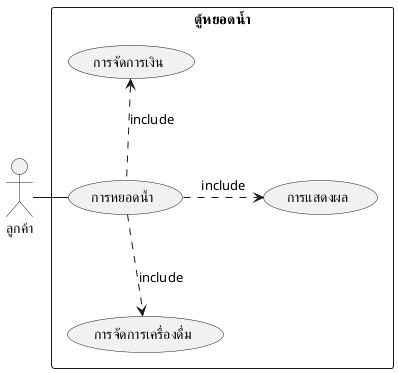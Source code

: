 @startuml Use case ตู้หยอดน้ำ
rectangle ตู้หยอดน้ำ {
  (การหยอดน้ำ) .right.> (การแสดงผล) : include
  (การหยอดน้ำ) .up.> (การจัดการเงิน) : include
  (การหยอดน้ำ) .down.> (การจัดการเครื่องดื่ม) : include
}
(การหยอดน้ำ) -left- :ลูกค้า:
@enduml